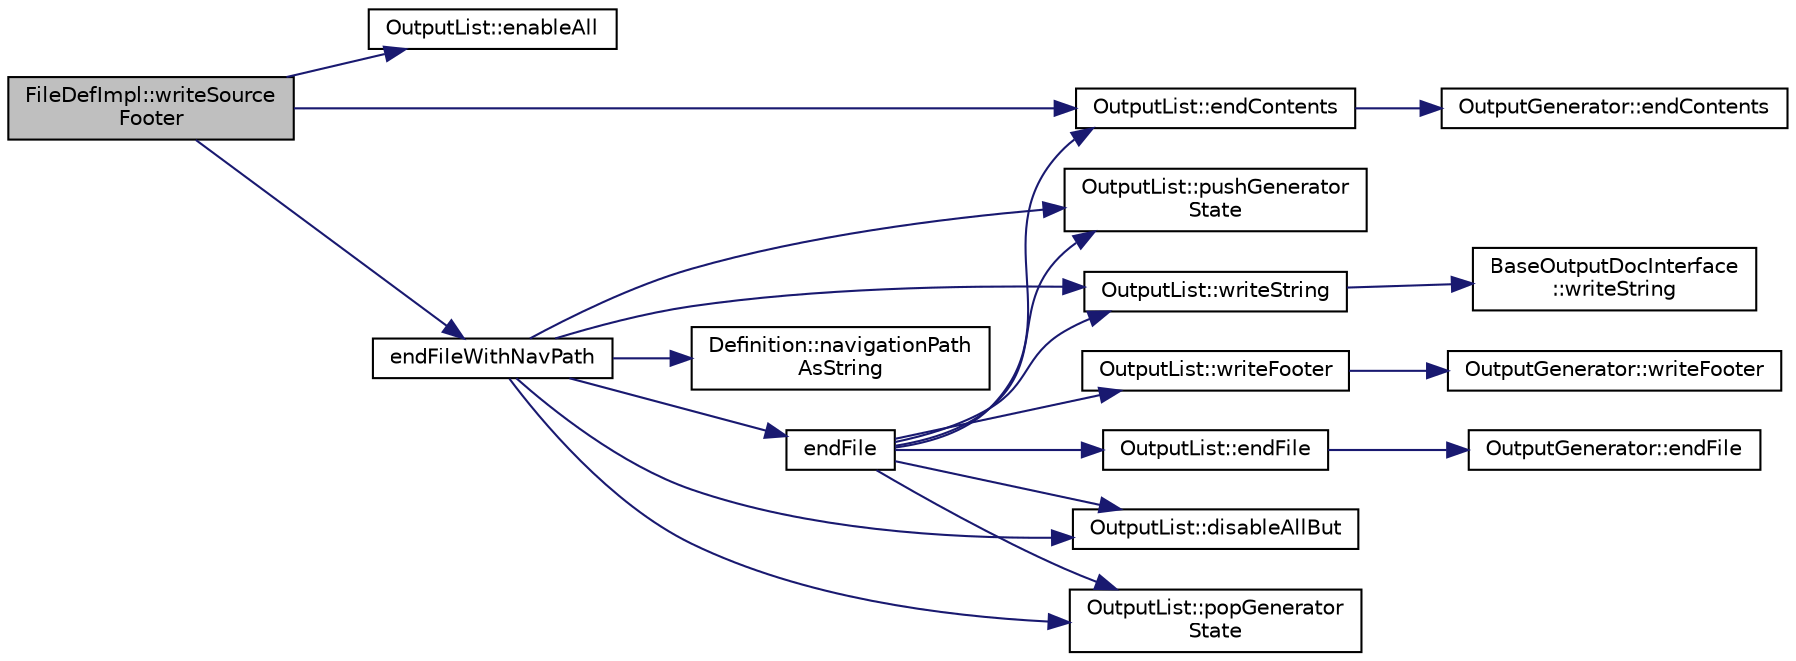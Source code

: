 digraph "FileDefImpl::writeSourceFooter"
{
 // LATEX_PDF_SIZE
  edge [fontname="Helvetica",fontsize="10",labelfontname="Helvetica",labelfontsize="10"];
  node [fontname="Helvetica",fontsize="10",shape=record];
  rankdir="LR";
  Node1 [label="FileDefImpl::writeSource\lFooter",height=0.2,width=0.4,color="black", fillcolor="grey75", style="filled", fontcolor="black",tooltip=" "];
  Node1 -> Node2 [color="midnightblue",fontsize="10",style="solid",fontname="Helvetica"];
  Node2 [label="OutputList::enableAll",height=0.2,width=0.4,color="black", fillcolor="white", style="filled",URL="$classOutputList.html#ad32603ff4c4ba4d39e0bad7ede5924bf",tooltip=" "];
  Node1 -> Node3 [color="midnightblue",fontsize="10",style="solid",fontname="Helvetica"];
  Node3 [label="OutputList::endContents",height=0.2,width=0.4,color="black", fillcolor="white", style="filled",URL="$classOutputList.html#a317bae5a753eac709cf776b2ec2fb732",tooltip=" "];
  Node3 -> Node4 [color="midnightblue",fontsize="10",style="solid",fontname="Helvetica"];
  Node4 [label="OutputGenerator::endContents",height=0.2,width=0.4,color="black", fillcolor="white", style="filled",URL="$classOutputGenerator.html#a62d0b8915ba8cbae0e0703794bcae68a",tooltip=" "];
  Node1 -> Node5 [color="midnightblue",fontsize="10",style="solid",fontname="Helvetica"];
  Node5 [label="endFileWithNavPath",height=0.2,width=0.4,color="black", fillcolor="white", style="filled",URL="$index_8cpp.html#a3a6f41d0d5830a4a3b23647eb4c2bc59",tooltip=" "];
  Node5 -> Node6 [color="midnightblue",fontsize="10",style="solid",fontname="Helvetica"];
  Node6 [label="OutputList::disableAllBut",height=0.2,width=0.4,color="black", fillcolor="white", style="filled",URL="$classOutputList.html#a73f9be626eea01f1ccd1b446dcf2c003",tooltip=" "];
  Node5 -> Node7 [color="midnightblue",fontsize="10",style="solid",fontname="Helvetica"];
  Node7 [label="endFile",height=0.2,width=0.4,color="black", fillcolor="white", style="filled",URL="$index_8cpp.html#a0f65138605aced4e557cefaebba93625",tooltip=" "];
  Node7 -> Node6 [color="midnightblue",fontsize="10",style="solid",fontname="Helvetica"];
  Node7 -> Node3 [color="midnightblue",fontsize="10",style="solid",fontname="Helvetica"];
  Node7 -> Node8 [color="midnightblue",fontsize="10",style="solid",fontname="Helvetica"];
  Node8 [label="OutputList::endFile",height=0.2,width=0.4,color="black", fillcolor="white", style="filled",URL="$classOutputList.html#a5b0f833d3150110151ae6a095a8549a5",tooltip=" "];
  Node8 -> Node9 [color="midnightblue",fontsize="10",style="solid",fontname="Helvetica"];
  Node9 [label="OutputGenerator::endFile",height=0.2,width=0.4,color="black", fillcolor="white", style="filled",URL="$classOutputGenerator.html#acdf48180d14b1d720286049195ad1c6a",tooltip=" "];
  Node7 -> Node10 [color="midnightblue",fontsize="10",style="solid",fontname="Helvetica"];
  Node10 [label="OutputList::popGenerator\lState",height=0.2,width=0.4,color="black", fillcolor="white", style="filled",URL="$classOutputList.html#a94eb1af2ea07425ef1faa539d24adcf8",tooltip=" "];
  Node7 -> Node11 [color="midnightblue",fontsize="10",style="solid",fontname="Helvetica"];
  Node11 [label="OutputList::pushGenerator\lState",height=0.2,width=0.4,color="black", fillcolor="white", style="filled",URL="$classOutputList.html#a885957a64f7d87aefb663c4ec903188f",tooltip=" "];
  Node7 -> Node12 [color="midnightblue",fontsize="10",style="solid",fontname="Helvetica"];
  Node12 [label="OutputList::writeFooter",height=0.2,width=0.4,color="black", fillcolor="white", style="filled",URL="$classOutputList.html#accf02a25e4bb1593eabc248373f08dd0",tooltip=" "];
  Node12 -> Node13 [color="midnightblue",fontsize="10",style="solid",fontname="Helvetica"];
  Node13 [label="OutputGenerator::writeFooter",height=0.2,width=0.4,color="black", fillcolor="white", style="filled",URL="$classOutputGenerator.html#a23b237329418066300afb4052baa5bc6",tooltip=" "];
  Node7 -> Node14 [color="midnightblue",fontsize="10",style="solid",fontname="Helvetica"];
  Node14 [label="OutputList::writeString",height=0.2,width=0.4,color="black", fillcolor="white", style="filled",URL="$classOutputList.html#a07cac8a8981da35314f77d8f3edb7f76",tooltip=" "];
  Node14 -> Node15 [color="midnightblue",fontsize="10",style="solid",fontname="Helvetica"];
  Node15 [label="BaseOutputDocInterface\l::writeString",height=0.2,width=0.4,color="black", fillcolor="white", style="filled",URL="$classBaseOutputDocInterface.html#a1b8c0b05080d0e73bc10a0dfaeb03320",tooltip=" "];
  Node5 -> Node16 [color="midnightblue",fontsize="10",style="solid",fontname="Helvetica"];
  Node16 [label="Definition::navigationPath\lAsString",height=0.2,width=0.4,color="black", fillcolor="white", style="filled",URL="$classDefinition.html#a31bb3c80373d0edcdf798a20c85e55fa",tooltip=" "];
  Node5 -> Node10 [color="midnightblue",fontsize="10",style="solid",fontname="Helvetica"];
  Node5 -> Node11 [color="midnightblue",fontsize="10",style="solid",fontname="Helvetica"];
  Node5 -> Node14 [color="midnightblue",fontsize="10",style="solid",fontname="Helvetica"];
}
